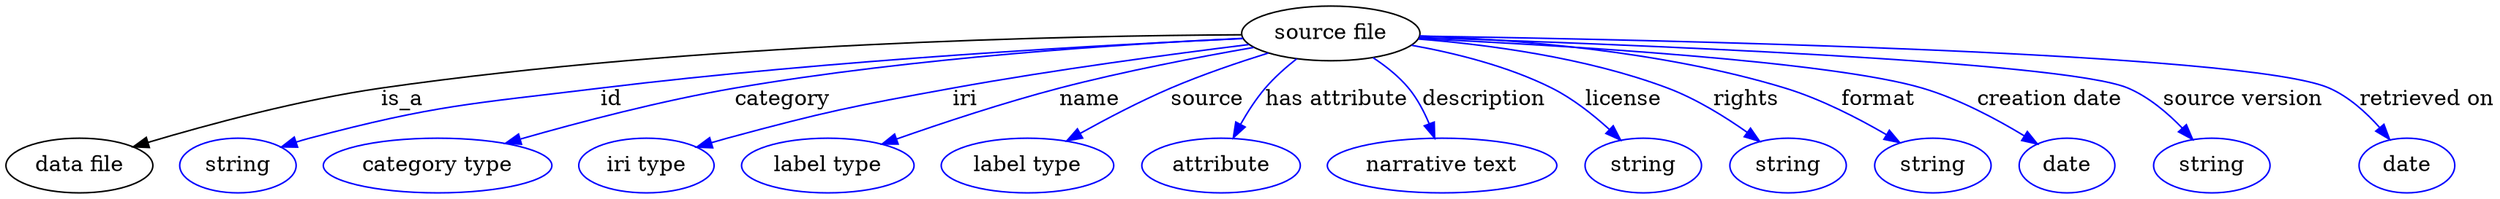 digraph {
	graph [bb="0,0,1328.6,123"];
	node [label="\N"];
	"source file"	 [height=0.5,
		label="source file",
		pos="718.65,105",
		width=1.336];
	"data file"	 [height=0.5,
		pos="39.646,18",
		width=1.1013];
	"source file" -> "data file"	 [label=is_a,
		lp="223.65,61.5",
		pos="e,69.699,29.798 670.71,102.74 562.1,97.424 299.96,83.5 212.65,69 155.96,59.587 142.39,53.443 87.646,36 84.904,35.126 82.088,34.186 \
79.261,33.21"];
	id	 [color=blue,
		height=0.5,
		label=string,
		pos="127.65,18",
		width=0.84854];
	"source file" -> id	 [color=blue,
		label=id,
		lp="344.15,61.5",
		pos="e,151.41,29.777 671.08,101.97 598.95,97.041 457.7,86.087 338.65,69 262.03,58.004 241.44,59.372 167.65,36 165.38,35.282 163.07,34.472 \
160.77,33.602",
		style=solid];
	category	 [color=blue,
		height=0.5,
		label="category type",
		pos="234.65,18",
		width=1.6249];
	"source file" -> category	 [color=blue,
		label=category,
		lp="436.15,61.5",
		pos="e,274.14,31.311 671.09,101.8 610.6,97.191 503.11,87.158 412.65,69 368.42,60.124 319.21,45.658 283.75,34.395",
		style=solid];
	iri	 [color=blue,
		height=0.5,
		label="iri type",
		pos="347.65,18",
		width=1.011];
	"source file" -> iri	 [color=blue,
		label=iri,
		lp="524.15,61.5",
		pos="e,375.67,29.586 673.73,98.482 610.3,88.603 491.34,67.58 393.65,36 390.89,35.11 388.07,34.141 385.23,33.131",
		style=solid];
	name	 [color=blue,
		height=0.5,
		label="label type",
		pos="447.65,18",
		width=1.2638];
	"source file" -> name	 [color=blue,
		label=name,
		lp="594.15,61.5",
		pos="e,478.77,31.33 677.23,95.726 649.17,89.106 611.37,79.537 578.65,69 547.85,59.085 513.82,45.763 488.16,35.221",
		style=solid];
	source	 [color=blue,
		height=0.5,
		label="label type",
		pos="556.65,18",
		width=1.2638];
	"source file" -> source	 [color=blue,
		label=source,
		lp="656.65,61.5",
		pos="e,579.84,33.583 686.25,91.596 671.51,85.198 653.97,77.166 638.65,69 621.58,59.904 603.24,48.65 588.25,39.03",
		style=solid];
	"has attribute"	 [color=blue,
		height=0.5,
		label=attribute,
		pos="660.65,18",
		width=1.1193];
	"source file" -> "has attribute"	 [color=blue,
		label="has attribute",
		lp="721.15,61.5",
		pos="e,668.96,36.032 702.37,87.69 697.36,81.958 692.02,75.404 687.65,69 682.53,61.506 677.66,52.932 673.49,44.98",
		style=solid];
	description	 [color=blue,
		height=0.5,
		label="narrative text",
		pos="776.65,18",
		width=1.6068];
	"source file" -> description	 [color=blue,
		label=description,
		lp="794.15,61.5",
		pos="e,770.67,36.32 738.04,88.256 743.89,82.554 749.98,75.874 754.65,69 759.44,61.932 763.56,53.647 766.88,45.836",
		style=solid];
	license	 [color=blue,
		height=0.5,
		label=string,
		pos="882.65,18",
		width=0.84854];
	"source file" -> license	 [color=blue,
		label=license,
		lp="867.65,61.5",
		pos="e,868.99,34.24 760.46,95.965 781.82,90.223 807.66,81.48 828.65,69 840.89,61.718 852.62,51.224 862,41.646",
		style=solid];
	rights	 [color=blue,
		height=0.5,
		label=string,
		pos="961.65,18",
		width=0.84854];
	"source file" -> rights	 [color=blue,
		label=rights,
		lp="932.15,61.5",
		pos="e,944.82,33.212 765.52,100.52 801.04,95.876 850.44,86.697 890.65,69 907.28,61.678 923.89,50.044 936.86,39.736",
		style=solid];
	format	 [color=blue,
		height=0.5,
		label=string,
		pos="1040.6,18",
		width=0.84854];
	"source file" -> format	 [color=blue,
		label=format,
		lp="1004.1,61.5",
		pos="e,1021.2,31.983 766.74,102.71 814.75,99.241 890.03,90.576 951.65,69 973.2,61.452 995.5,48.667 1012.4,37.786",
		style=solid];
	"creation date"	 [color=blue,
		height=0.5,
		label=date,
		pos="1116.6,18",
		width=0.75];
	"source file" -> "creation date"	 [color=blue,
		label="creation date",
		lp="1095.6,61.5",
		pos="e,1098.4,31.281 766.26,101.76 840.3,96.319 979.44,84.432 1026.6,69 1049.3,61.587 1072.7,48.134 1089.9,36.906",
		style=solid];
	"source version"	 [color=blue,
		height=0.5,
		label=string,
		pos="1192.6,18",
		width=0.84854];
	"source file" -> "source version"	 [color=blue,
		label="source version",
		lp="1198.1,61.5",
		pos="e,1179.3,34.387 766.4,102.55 868.5,97.064 1101.5,83.17 1134.6,69 1148.8,62.955 1161.9,52.082 1172.1,41.924",
		style=solid];
	"retrieved on"	 [color=blue,
		height=0.5,
		label=date,
		pos="1294.6,18",
		width=0.75];
	"source file" -> "retrieved on"	 [color=blue,
		label="retrieved on",
		lp="1295.6,61.5",
		pos="e,1282.7,34.463 766.68,103.56 887.77,99.677 1198.9,87.957 1241.6,69 1254.9,63.117 1266.8,52.41 1276,42.319",
		style=solid];
}
